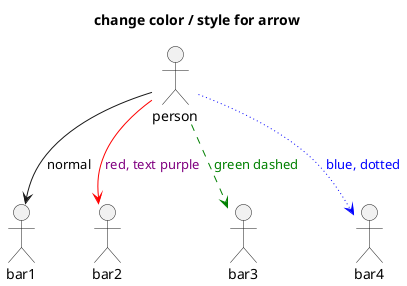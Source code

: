 @startuml
title change color / style for arrow

actor person
actor bar1
actor bar2
actor bar3
actor bar4

(person) --> (bar1) : normal
(person) --> (bar2) #line:red;text:purple : red, text purple
' when not working with only #green?
(person) --> (bar3) #line:green;line.dashed;text:green : green dashed
(person) --> (bar4) #line:blue;line.dotted;text:blue : blue, dotted

@enduml